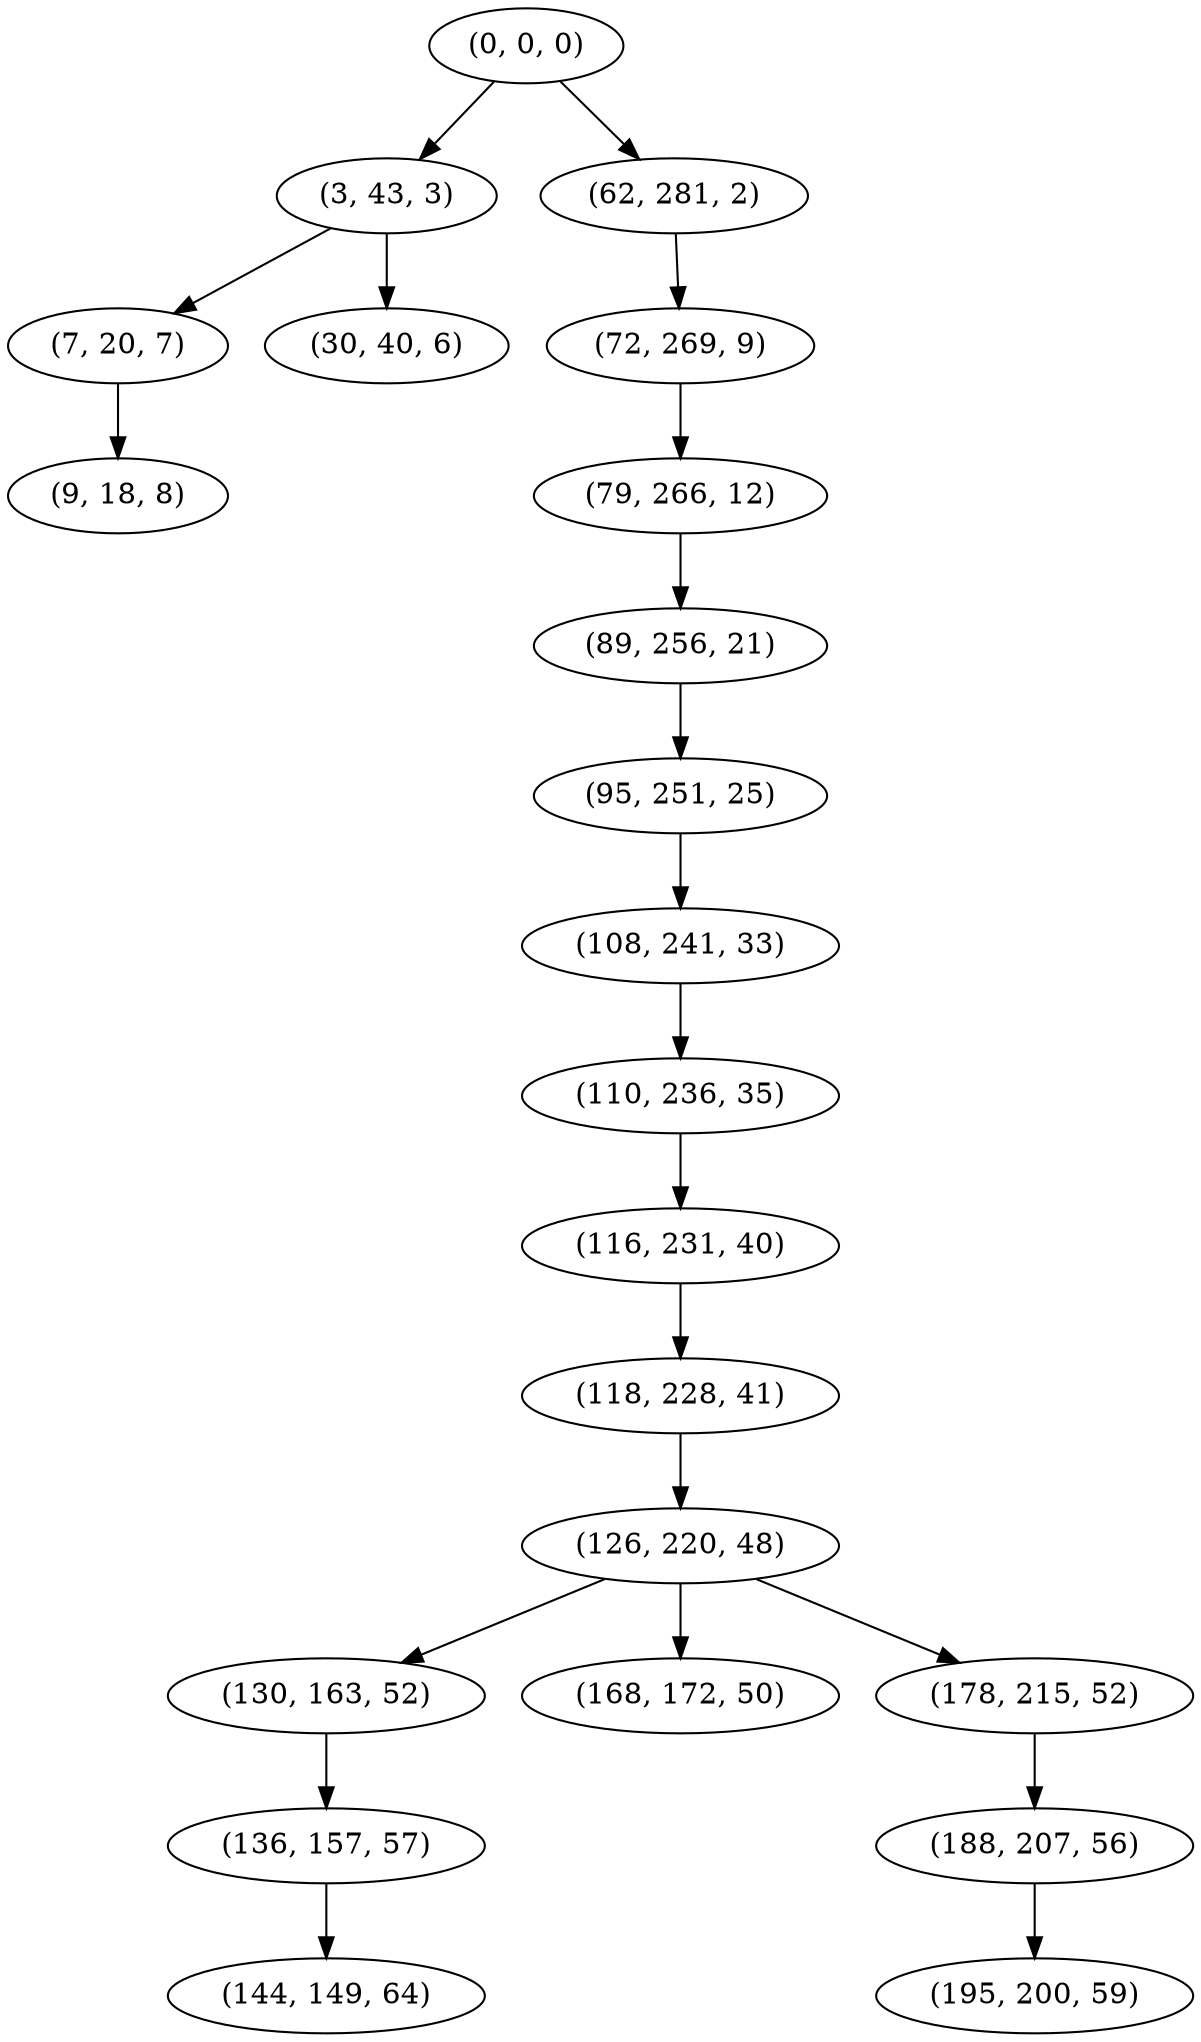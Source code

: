 digraph tree {
    "(0, 0, 0)";
    "(3, 43, 3)";
    "(7, 20, 7)";
    "(9, 18, 8)";
    "(30, 40, 6)";
    "(62, 281, 2)";
    "(72, 269, 9)";
    "(79, 266, 12)";
    "(89, 256, 21)";
    "(95, 251, 25)";
    "(108, 241, 33)";
    "(110, 236, 35)";
    "(116, 231, 40)";
    "(118, 228, 41)";
    "(126, 220, 48)";
    "(130, 163, 52)";
    "(136, 157, 57)";
    "(144, 149, 64)";
    "(168, 172, 50)";
    "(178, 215, 52)";
    "(188, 207, 56)";
    "(195, 200, 59)";
    "(0, 0, 0)" -> "(3, 43, 3)";
    "(0, 0, 0)" -> "(62, 281, 2)";
    "(3, 43, 3)" -> "(7, 20, 7)";
    "(3, 43, 3)" -> "(30, 40, 6)";
    "(7, 20, 7)" -> "(9, 18, 8)";
    "(62, 281, 2)" -> "(72, 269, 9)";
    "(72, 269, 9)" -> "(79, 266, 12)";
    "(79, 266, 12)" -> "(89, 256, 21)";
    "(89, 256, 21)" -> "(95, 251, 25)";
    "(95, 251, 25)" -> "(108, 241, 33)";
    "(108, 241, 33)" -> "(110, 236, 35)";
    "(110, 236, 35)" -> "(116, 231, 40)";
    "(116, 231, 40)" -> "(118, 228, 41)";
    "(118, 228, 41)" -> "(126, 220, 48)";
    "(126, 220, 48)" -> "(130, 163, 52)";
    "(126, 220, 48)" -> "(168, 172, 50)";
    "(126, 220, 48)" -> "(178, 215, 52)";
    "(130, 163, 52)" -> "(136, 157, 57)";
    "(136, 157, 57)" -> "(144, 149, 64)";
    "(178, 215, 52)" -> "(188, 207, 56)";
    "(188, 207, 56)" -> "(195, 200, 59)";
}
